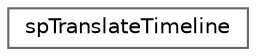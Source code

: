 digraph "类继承关系图"
{
 // LATEX_PDF_SIZE
  bgcolor="transparent";
  edge [fontname=Helvetica,fontsize=10,labelfontname=Helvetica,labelfontsize=10];
  node [fontname=Helvetica,fontsize=10,shape=box,height=0.2,width=0.4];
  rankdir="LR";
  Node0 [id="Node000000",label="spTranslateTimeline",height=0.2,width=0.4,color="grey40", fillcolor="white", style="filled",URL="$structsp_translate_timeline.html",tooltip=" "];
}
